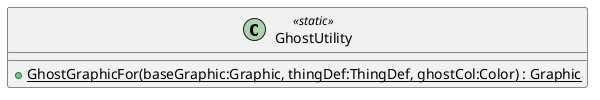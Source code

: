 @startuml
class GhostUtility <<static>> {
    + {static} GhostGraphicFor(baseGraphic:Graphic, thingDef:ThingDef, ghostCol:Color) : Graphic
}
@enduml

